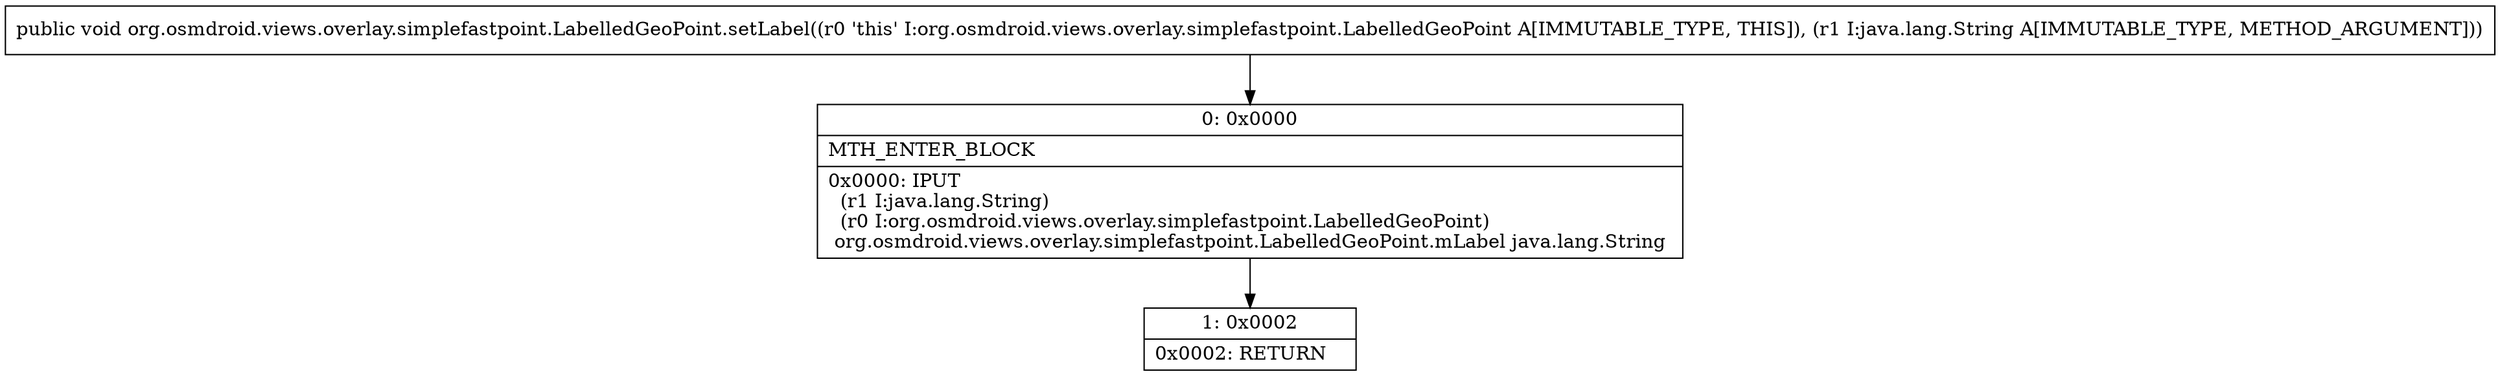 digraph "CFG fororg.osmdroid.views.overlay.simplefastpoint.LabelledGeoPoint.setLabel(Ljava\/lang\/String;)V" {
Node_0 [shape=record,label="{0\:\ 0x0000|MTH_ENTER_BLOCK\l|0x0000: IPUT  \l  (r1 I:java.lang.String)\l  (r0 I:org.osmdroid.views.overlay.simplefastpoint.LabelledGeoPoint)\l org.osmdroid.views.overlay.simplefastpoint.LabelledGeoPoint.mLabel java.lang.String \l}"];
Node_1 [shape=record,label="{1\:\ 0x0002|0x0002: RETURN   \l}"];
MethodNode[shape=record,label="{public void org.osmdroid.views.overlay.simplefastpoint.LabelledGeoPoint.setLabel((r0 'this' I:org.osmdroid.views.overlay.simplefastpoint.LabelledGeoPoint A[IMMUTABLE_TYPE, THIS]), (r1 I:java.lang.String A[IMMUTABLE_TYPE, METHOD_ARGUMENT])) }"];
MethodNode -> Node_0;
Node_0 -> Node_1;
}

